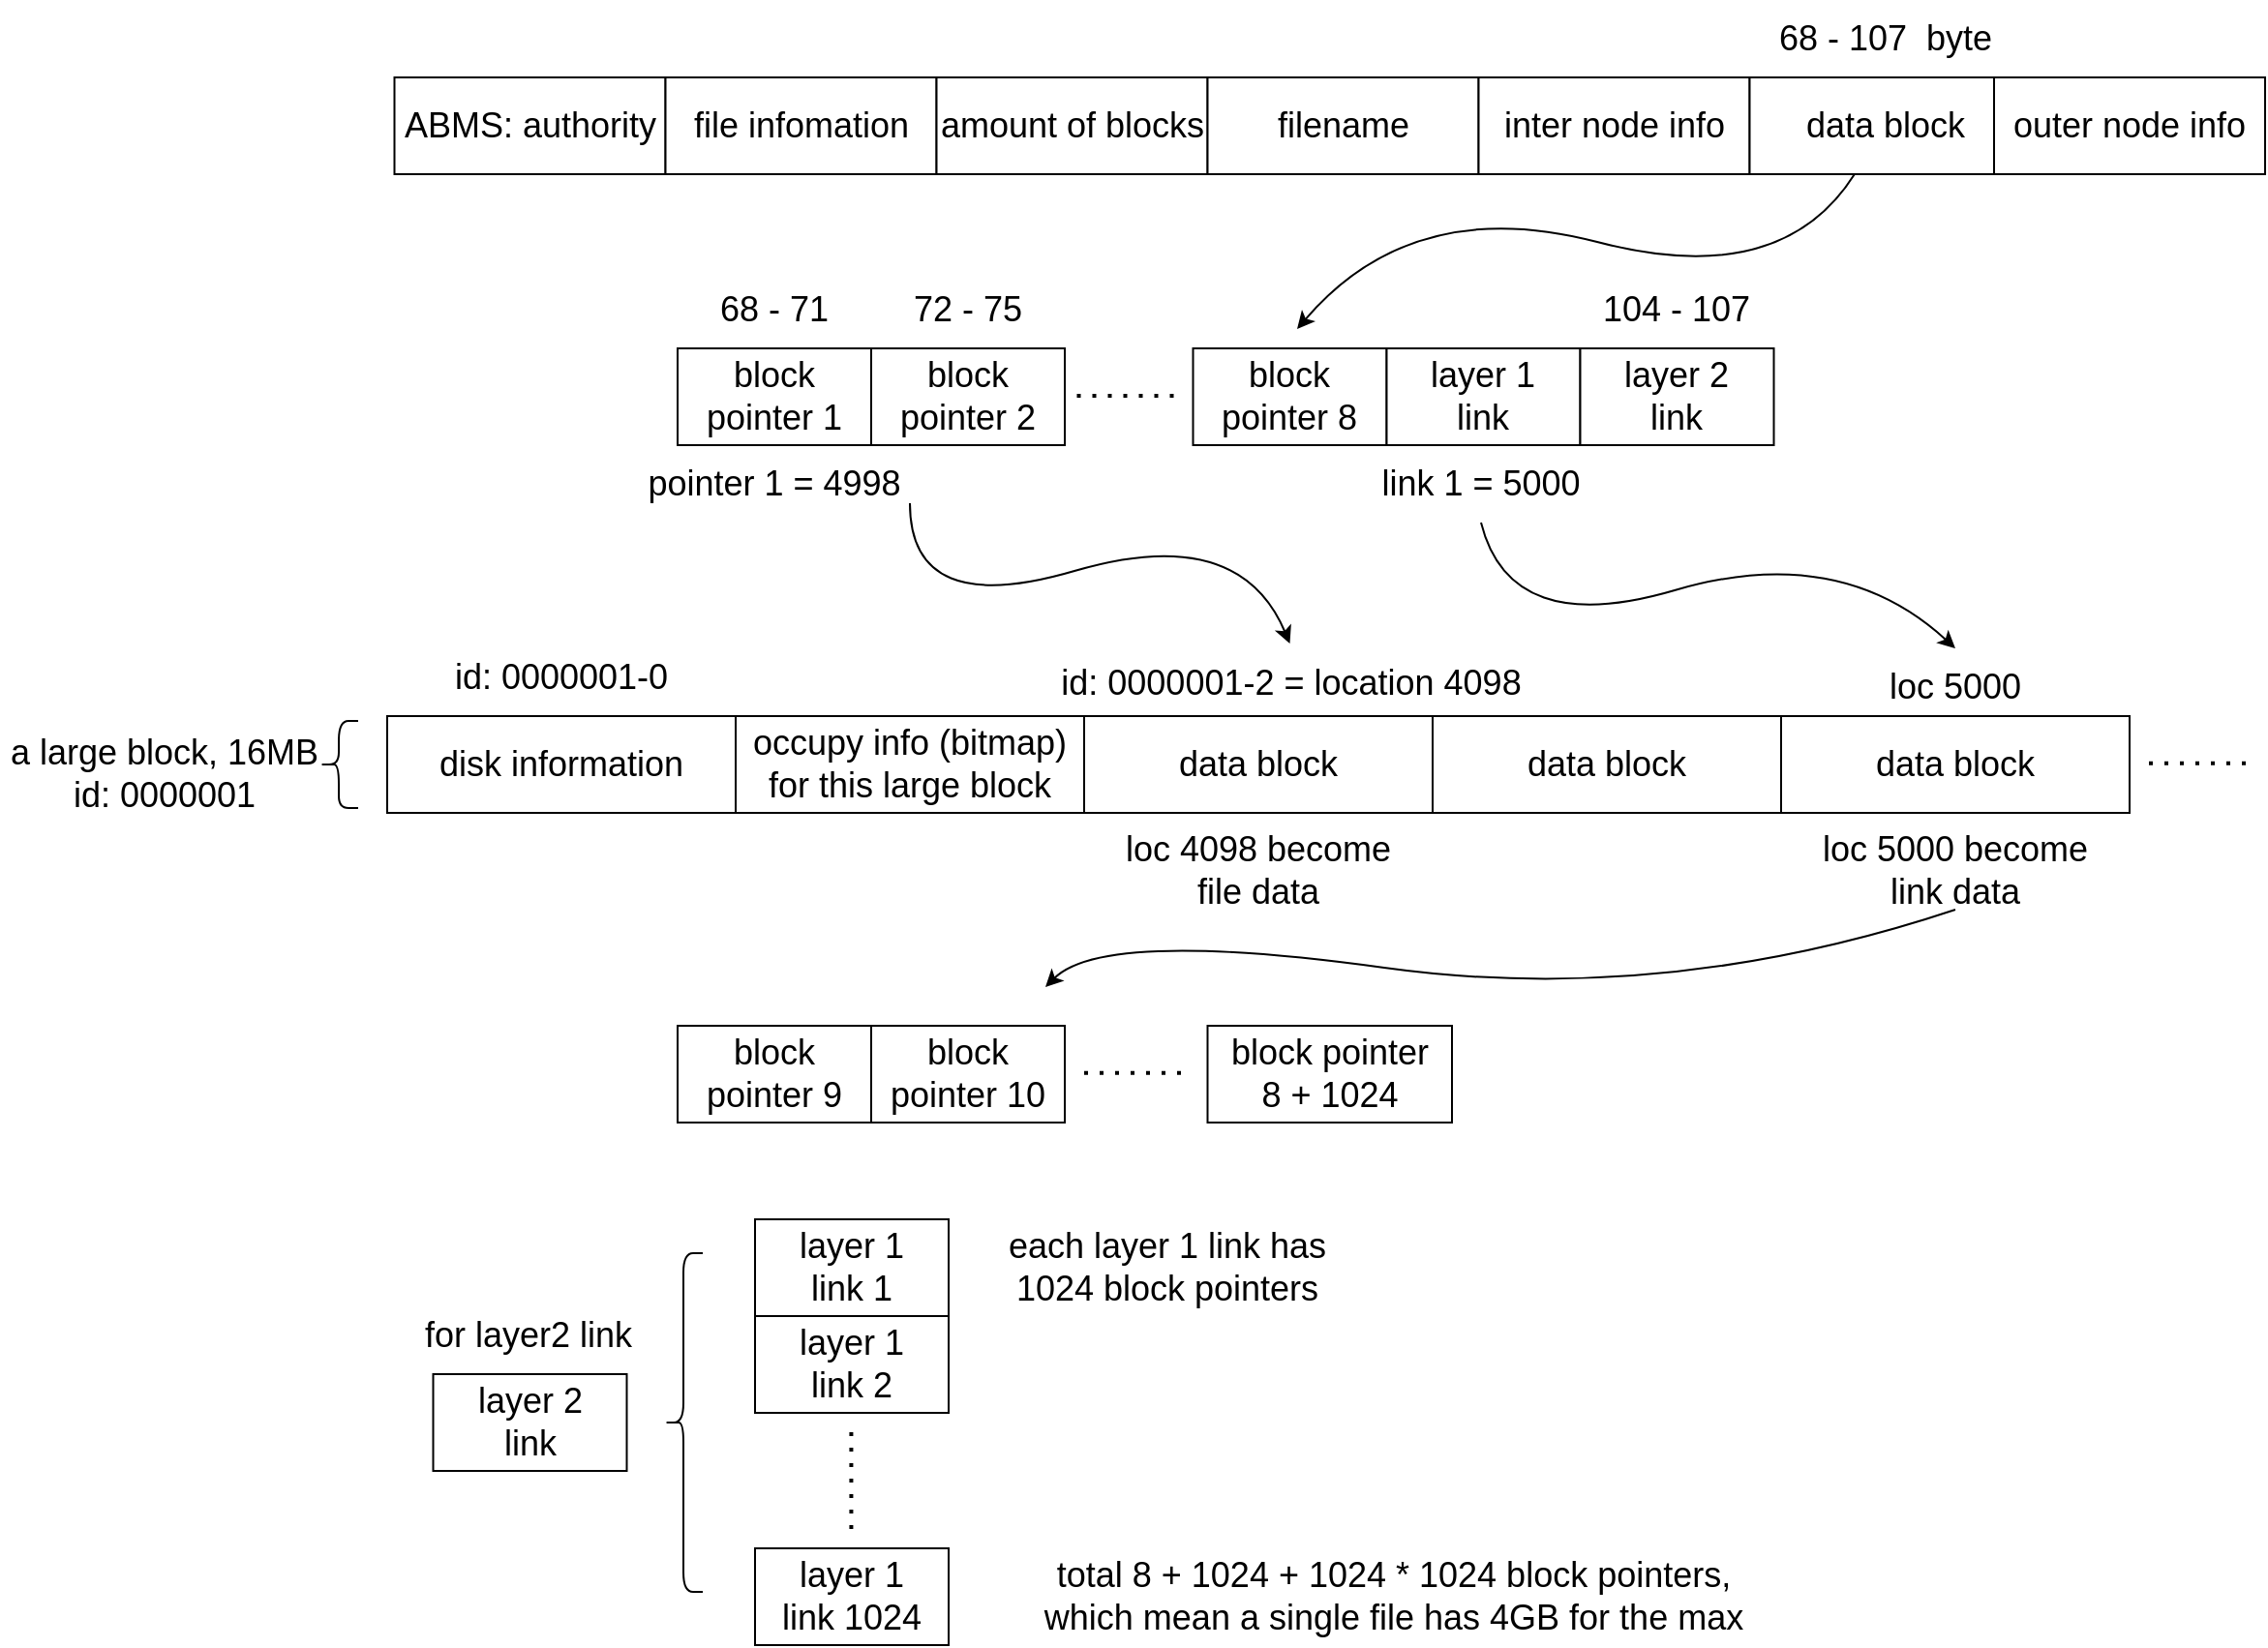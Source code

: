 <mxfile version="14.5.1" type="device"><diagram id="Bh2odVHljo-xL-7GxpX2" name="第 1 页"><mxGraphModel dx="1483" dy="924" grid="1" gridSize="10" guides="1" tooltips="1" connect="1" arrows="1" fold="1" page="1" pageScale="1" pageWidth="827" pageHeight="1169" math="0" shadow="0"><root><mxCell id="0"/><mxCell id="1" parent="0"/><mxCell id="ND0d61dK4EAv2ukuKNgm-1" value="&lt;font style=&quot;font-size: 18px&quot;&gt;ABMS: authority&lt;br&gt;&lt;/font&gt;" style="rounded=0;whiteSpace=wrap;html=1;" vertex="1" parent="1"><mxGeometry x="253.75" y="270" width="140" height="50" as="geometry"/></mxCell><mxCell id="ND0d61dK4EAv2ukuKNgm-2" value="&lt;font style=&quot;font-size: 18px&quot;&gt;file infomation&lt;br&gt;&lt;/font&gt;" style="rounded=0;whiteSpace=wrap;html=1;" vertex="1" parent="1"><mxGeometry x="393.75" y="270" width="140" height="50" as="geometry"/></mxCell><mxCell id="ND0d61dK4EAv2ukuKNgm-5" value="&lt;font style=&quot;font-size: 18px&quot;&gt;amount of blocks&lt;br&gt;&lt;/font&gt;" style="rounded=0;whiteSpace=wrap;html=1;" vertex="1" parent="1"><mxGeometry x="533.75" y="270" width="140" height="50" as="geometry"/></mxCell><mxCell id="ND0d61dK4EAv2ukuKNgm-7" value="&lt;font style=&quot;font-size: 18px&quot;&gt;filename&lt;br&gt;&lt;/font&gt;" style="rounded=0;whiteSpace=wrap;html=1;" vertex="1" parent="1"><mxGeometry x="673.75" y="270" width="140" height="50" as="geometry"/></mxCell><mxCell id="ND0d61dK4EAv2ukuKNgm-9" value="&lt;font style=&quot;font-size: 18px&quot;&gt;inter node info&lt;br&gt;&lt;/font&gt;" style="rounded=0;whiteSpace=wrap;html=1;" vertex="1" parent="1"><mxGeometry x="813.75" y="270" width="140" height="50" as="geometry"/></mxCell><mxCell id="ND0d61dK4EAv2ukuKNgm-11" value="&lt;font style=&quot;font-size: 18px&quot;&gt;data block&lt;br&gt;&lt;/font&gt;" style="rounded=0;whiteSpace=wrap;html=1;" vertex="1" parent="1"><mxGeometry x="953.75" y="270" width="140" height="50" as="geometry"/></mxCell><mxCell id="ND0d61dK4EAv2ukuKNgm-12" value="&lt;font style=&quot;font-size: 18px&quot;&gt;68 - 107&amp;nbsp;&amp;nbsp;&lt;/font&gt;&lt;span style=&quot;font-size: 18px&quot;&gt;byte&lt;/span&gt;" style="text;html=1;strokeColor=none;fillColor=none;align=center;verticalAlign=middle;whiteSpace=wrap;rounded=0;" vertex="1" parent="1"><mxGeometry x="953.75" y="230" width="140" height="40" as="geometry"/></mxCell><mxCell id="ND0d61dK4EAv2ukuKNgm-13" value="&lt;font style=&quot;font-size: 18px&quot;&gt;outer node info&lt;br&gt;&lt;/font&gt;" style="rounded=0;whiteSpace=wrap;html=1;" vertex="1" parent="1"><mxGeometry x="1080" y="270" width="140" height="50" as="geometry"/></mxCell><mxCell id="ND0d61dK4EAv2ukuKNgm-15" value="" style="curved=1;endArrow=classic;html=1;" edge="1" parent="1" source="ND0d61dK4EAv2ukuKNgm-11"><mxGeometry width="50" height="50" relative="1" as="geometry"><mxPoint x="680" y="440" as="sourcePoint"/><mxPoint x="720" y="400" as="targetPoint"/><Array as="points"><mxPoint x="970" y="380"/><mxPoint x="780" y="330"/></Array></mxGeometry></mxCell><mxCell id="ND0d61dK4EAv2ukuKNgm-16" value="&lt;font style=&quot;font-size: 18px&quot;&gt;block pointer 1&lt;br&gt;&lt;/font&gt;" style="rounded=0;whiteSpace=wrap;html=1;" vertex="1" parent="1"><mxGeometry x="400" y="410" width="100" height="50" as="geometry"/></mxCell><mxCell id="ND0d61dK4EAv2ukuKNgm-17" value="&lt;font style=&quot;font-size: 18px&quot;&gt;block pointer 2&lt;br&gt;&lt;/font&gt;" style="rounded=0;whiteSpace=wrap;html=1;" vertex="1" parent="1"><mxGeometry x="500" y="410" width="100" height="50" as="geometry"/></mxCell><mxCell id="ND0d61dK4EAv2ukuKNgm-18" value="&lt;font style=&quot;font-size: 18px&quot;&gt;block pointer 8&lt;br&gt;&lt;/font&gt;" style="rounded=0;whiteSpace=wrap;html=1;" vertex="1" parent="1"><mxGeometry x="666.25" y="410" width="100" height="50" as="geometry"/></mxCell><mxCell id="ND0d61dK4EAv2ukuKNgm-19" value="" style="endArrow=none;dashed=1;html=1;dashPattern=1 3;strokeWidth=2;" edge="1" parent="1"><mxGeometry width="50" height="50" relative="1" as="geometry"><mxPoint x="606.25" y="434.5" as="sourcePoint"/><mxPoint x="656.25" y="434.5" as="targetPoint"/></mxGeometry></mxCell><mxCell id="ND0d61dK4EAv2ukuKNgm-20" value="&lt;font style=&quot;font-size: 18px&quot;&gt;layer 1&lt;br&gt;link&lt;br&gt;&lt;/font&gt;" style="rounded=0;whiteSpace=wrap;html=1;" vertex="1" parent="1"><mxGeometry x="766.25" y="410" width="100" height="50" as="geometry"/></mxCell><mxCell id="ND0d61dK4EAv2ukuKNgm-21" value="&lt;font style=&quot;font-size: 18px&quot;&gt;layer 2&lt;br&gt;link&lt;br&gt;&lt;/font&gt;" style="rounded=0;whiteSpace=wrap;html=1;" vertex="1" parent="1"><mxGeometry x="866.25" y="410" width="100" height="50" as="geometry"/></mxCell><mxCell id="ND0d61dK4EAv2ukuKNgm-22" value="&lt;font style=&quot;font-size: 18px&quot;&gt;68 - 71&lt;/font&gt;" style="text;html=1;strokeColor=none;fillColor=none;align=center;verticalAlign=middle;whiteSpace=wrap;rounded=0;" vertex="1" parent="1"><mxGeometry x="400" y="370" width="100" height="40" as="geometry"/></mxCell><mxCell id="ND0d61dK4EAv2ukuKNgm-23" value="&lt;font style=&quot;font-size: 18px&quot;&gt;72 - 75&lt;/font&gt;" style="text;html=1;strokeColor=none;fillColor=none;align=center;verticalAlign=middle;whiteSpace=wrap;rounded=0;" vertex="1" parent="1"><mxGeometry x="500" y="370" width="100" height="40" as="geometry"/></mxCell><mxCell id="ND0d61dK4EAv2ukuKNgm-24" value="&lt;font style=&quot;font-size: 18px&quot;&gt;104 - 107&lt;/font&gt;" style="text;html=1;strokeColor=none;fillColor=none;align=center;verticalAlign=middle;whiteSpace=wrap;rounded=0;" vertex="1" parent="1"><mxGeometry x="866.25" y="370" width="100" height="40" as="geometry"/></mxCell><mxCell id="ND0d61dK4EAv2ukuKNgm-25" value="&lt;font style=&quot;font-size: 18px&quot;&gt;disk information&lt;/font&gt;" style="rounded=0;whiteSpace=wrap;html=1;" vertex="1" parent="1"><mxGeometry x="250" y="600" width="180" height="50" as="geometry"/></mxCell><mxCell id="ND0d61dK4EAv2ukuKNgm-26" value="&lt;font style=&quot;font-size: 18px&quot;&gt;occupy info (bitmap)&lt;br&gt;for this large block&lt;br&gt;&lt;/font&gt;" style="rounded=0;whiteSpace=wrap;html=1;" vertex="1" parent="1"><mxGeometry x="430" y="600" width="180" height="50" as="geometry"/></mxCell><mxCell id="ND0d61dK4EAv2ukuKNgm-27" value="&lt;font style=&quot;font-size: 18px&quot;&gt;a large block, 16MB&lt;br&gt;id: 0000001&lt;/font&gt;" style="text;html=1;strokeColor=none;fillColor=none;align=center;verticalAlign=middle;whiteSpace=wrap;rounded=0;" vertex="1" parent="1"><mxGeometry x="50" y="610" width="170" height="40" as="geometry"/></mxCell><mxCell id="ND0d61dK4EAv2ukuKNgm-28" value="" style="shape=curlyBracket;whiteSpace=wrap;html=1;rounded=1;rotation=0;size=0.5;" vertex="1" parent="1"><mxGeometry x="215" y="602.5" width="20" height="45" as="geometry"/></mxCell><mxCell id="ND0d61dK4EAv2ukuKNgm-29" value="&lt;font style=&quot;font-size: 18px&quot;&gt;data block&lt;br&gt;&lt;/font&gt;" style="rounded=0;whiteSpace=wrap;html=1;" vertex="1" parent="1"><mxGeometry x="610" y="600" width="180" height="50" as="geometry"/></mxCell><mxCell id="ND0d61dK4EAv2ukuKNgm-30" value="&lt;font style=&quot;font-size: 18px&quot;&gt;id: 0000001-0&lt;/font&gt;" style="text;html=1;strokeColor=none;fillColor=none;align=center;verticalAlign=middle;whiteSpace=wrap;rounded=0;" vertex="1" parent="1"><mxGeometry x="250" y="560" width="180" height="40" as="geometry"/></mxCell><mxCell id="ND0d61dK4EAv2ukuKNgm-31" value="&lt;font style=&quot;font-size: 18px&quot;&gt;data block&lt;br&gt;&lt;/font&gt;" style="rounded=0;whiteSpace=wrap;html=1;" vertex="1" parent="1"><mxGeometry x="790" y="600" width="180" height="50" as="geometry"/></mxCell><mxCell id="ND0d61dK4EAv2ukuKNgm-33" value="&lt;font style=&quot;font-size: 18px&quot;&gt;data block&lt;br&gt;&lt;/font&gt;" style="rounded=0;whiteSpace=wrap;html=1;" vertex="1" parent="1"><mxGeometry x="970" y="600" width="180" height="50" as="geometry"/></mxCell><mxCell id="ND0d61dK4EAv2ukuKNgm-34" value="&lt;font style=&quot;font-size: 18px&quot;&gt;loc 5000&lt;/font&gt;" style="text;html=1;strokeColor=none;fillColor=none;align=center;verticalAlign=middle;whiteSpace=wrap;rounded=0;" vertex="1" parent="1"><mxGeometry x="975" y="565" width="170" height="40" as="geometry"/></mxCell><mxCell id="ND0d61dK4EAv2ukuKNgm-35" value="&lt;font style=&quot;font-size: 18px&quot;&gt;pointer 1 = 4998&lt;/font&gt;" style="text;html=1;strokeColor=none;fillColor=none;align=center;verticalAlign=middle;whiteSpace=wrap;rounded=0;" vertex="1" parent="1"><mxGeometry x="380" y="460" width="140" height="40" as="geometry"/></mxCell><mxCell id="ND0d61dK4EAv2ukuKNgm-36" value="" style="endArrow=none;dashed=1;html=1;dashPattern=1 3;strokeWidth=2;" edge="1" parent="1"><mxGeometry width="50" height="50" relative="1" as="geometry"><mxPoint x="1160" y="624.41" as="sourcePoint"/><mxPoint x="1210" y="624.41" as="targetPoint"/></mxGeometry></mxCell><mxCell id="ND0d61dK4EAv2ukuKNgm-37" value="" style="curved=1;endArrow=classic;html=1;exitX=1;exitY=0.75;exitDx=0;exitDy=0;entryX=0.5;entryY=0;entryDx=0;entryDy=0;" edge="1" parent="1" source="ND0d61dK4EAv2ukuKNgm-35" target="ND0d61dK4EAv2ukuKNgm-42"><mxGeometry width="50" height="50" relative="1" as="geometry"><mxPoint x="927.941" y="490" as="sourcePoint"/><mxPoint x="640" y="570" as="targetPoint"/><Array as="points"><mxPoint x="520" y="550"/><mxPoint x="690" y="500"/></Array></mxGeometry></mxCell><mxCell id="ND0d61dK4EAv2ukuKNgm-42" value="&lt;font style=&quot;font-size: 18px&quot;&gt;id: 0000001-2 = location 4098&lt;/font&gt;" style="text;html=1;strokeColor=none;fillColor=none;align=center;verticalAlign=middle;whiteSpace=wrap;rounded=0;" vertex="1" parent="1"><mxGeometry x="592.5" y="562.5" width="247.5" height="40" as="geometry"/></mxCell><mxCell id="ND0d61dK4EAv2ukuKNgm-44" value="&lt;font style=&quot;font-size: 18px&quot;&gt;link 1 = 5000&lt;/font&gt;" style="text;html=1;strokeColor=none;fillColor=none;align=center;verticalAlign=middle;whiteSpace=wrap;rounded=0;" vertex="1" parent="1"><mxGeometry x="750" y="460" width="130" height="40" as="geometry"/></mxCell><mxCell id="ND0d61dK4EAv2ukuKNgm-45" value="&lt;font style=&quot;font-size: 18px&quot;&gt;loc 4098 become file data&lt;/font&gt;" style="text;html=1;strokeColor=none;fillColor=none;align=center;verticalAlign=middle;whiteSpace=wrap;rounded=0;" vertex="1" parent="1"><mxGeometry x="625" y="660" width="150" height="40" as="geometry"/></mxCell><mxCell id="ND0d61dK4EAv2ukuKNgm-47" value="&lt;font style=&quot;font-size: 18px&quot;&gt;loc 5000 become link data&lt;/font&gt;" style="text;html=1;strokeColor=none;fillColor=none;align=center;verticalAlign=middle;whiteSpace=wrap;rounded=0;" vertex="1" parent="1"><mxGeometry x="985" y="660" width="150" height="40" as="geometry"/></mxCell><mxCell id="ND0d61dK4EAv2ukuKNgm-48" value="" style="curved=1;endArrow=classic;html=1;exitX=0.5;exitY=1;exitDx=0;exitDy=0;entryX=0.5;entryY=0;entryDx=0;entryDy=0;" edge="1" parent="1" source="ND0d61dK4EAv2ukuKNgm-44" target="ND0d61dK4EAv2ukuKNgm-34"><mxGeometry width="50" height="50" relative="1" as="geometry"><mxPoint x="830" y="500" as="sourcePoint"/><mxPoint x="1026.25" y="572.5" as="targetPoint"/><Array as="points"><mxPoint x="830" y="560"/><mxPoint x="1000" y="510"/></Array></mxGeometry></mxCell><mxCell id="ND0d61dK4EAv2ukuKNgm-49" value="&lt;font style=&quot;font-size: 18px&quot;&gt;block pointer 9&lt;br&gt;&lt;/font&gt;" style="rounded=0;whiteSpace=wrap;html=1;" vertex="1" parent="1"><mxGeometry x="400" y="760" width="100" height="50" as="geometry"/></mxCell><mxCell id="ND0d61dK4EAv2ukuKNgm-50" value="&lt;font style=&quot;font-size: 18px&quot;&gt;block pointer 10&lt;br&gt;&lt;/font&gt;" style="rounded=0;whiteSpace=wrap;html=1;" vertex="1" parent="1"><mxGeometry x="500" y="760" width="100" height="50" as="geometry"/></mxCell><mxCell id="ND0d61dK4EAv2ukuKNgm-51" value="&lt;font style=&quot;font-size: 18px&quot;&gt;block pointer&lt;br&gt;8 + 1024&lt;br&gt;&lt;/font&gt;" style="rounded=0;whiteSpace=wrap;html=1;" vertex="1" parent="1"><mxGeometry x="673.75" y="760" width="126.25" height="50" as="geometry"/></mxCell><mxCell id="ND0d61dK4EAv2ukuKNgm-52" value="" style="endArrow=none;dashed=1;html=1;dashPattern=1 3;strokeWidth=2;" edge="1" parent="1"><mxGeometry width="50" height="50" relative="1" as="geometry"><mxPoint x="610" y="784.41" as="sourcePoint"/><mxPoint x="660" y="784.41" as="targetPoint"/></mxGeometry></mxCell><mxCell id="ND0d61dK4EAv2ukuKNgm-55" value="" style="curved=1;endArrow=classic;html=1;exitX=0.5;exitY=1;exitDx=0;exitDy=0;" edge="1" parent="1" source="ND0d61dK4EAv2ukuKNgm-47"><mxGeometry width="50" height="50" relative="1" as="geometry"><mxPoint x="950" y="745" as="sourcePoint"/><mxPoint x="590" y="740" as="targetPoint"/><Array as="points"><mxPoint x="910" y="750"/><mxPoint x="620" y="710"/></Array></mxGeometry></mxCell><mxCell id="ND0d61dK4EAv2ukuKNgm-56" value="&lt;font style=&quot;font-size: 18px&quot;&gt;layer 2&lt;br&gt;link&lt;br&gt;&lt;/font&gt;" style="rounded=0;whiteSpace=wrap;html=1;" vertex="1" parent="1"><mxGeometry x="273.75" y="940" width="100" height="50" as="geometry"/></mxCell><mxCell id="ND0d61dK4EAv2ukuKNgm-57" value="&lt;font style=&quot;font-size: 18px&quot;&gt;for layer2 link&lt;/font&gt;" style="text;html=1;strokeColor=none;fillColor=none;align=center;verticalAlign=middle;whiteSpace=wrap;rounded=0;" vertex="1" parent="1"><mxGeometry x="233" y="900" width="180" height="40" as="geometry"/></mxCell><mxCell id="ND0d61dK4EAv2ukuKNgm-58" value="&lt;font style=&quot;font-size: 18px&quot;&gt;layer 1&lt;br&gt;link 1&lt;br&gt;&lt;/font&gt;" style="rounded=0;whiteSpace=wrap;html=1;" vertex="1" parent="1"><mxGeometry x="440" y="860" width="100" height="50" as="geometry"/></mxCell><mxCell id="ND0d61dK4EAv2ukuKNgm-60" value="&lt;font style=&quot;font-size: 18px&quot;&gt;layer 1&lt;br&gt;link 1024&lt;br&gt;&lt;/font&gt;" style="rounded=0;whiteSpace=wrap;html=1;" vertex="1" parent="1"><mxGeometry x="440" y="1030" width="100" height="50" as="geometry"/></mxCell><mxCell id="ND0d61dK4EAv2ukuKNgm-61" value="&lt;font style=&quot;font-size: 18px&quot;&gt;layer 1&lt;br&gt;link 2&lt;br&gt;&lt;/font&gt;" style="rounded=0;whiteSpace=wrap;html=1;" vertex="1" parent="1"><mxGeometry x="440" y="910" width="100" height="50" as="geometry"/></mxCell><mxCell id="ND0d61dK4EAv2ukuKNgm-62" value="" style="endArrow=none;dashed=1;html=1;dashPattern=1 3;strokeWidth=2;" edge="1" parent="1"><mxGeometry width="50" height="50" relative="1" as="geometry"><mxPoint x="489.71" y="970.0" as="sourcePoint"/><mxPoint x="489.71" y="1020" as="targetPoint"/></mxGeometry></mxCell><mxCell id="ND0d61dK4EAv2ukuKNgm-64" value="" style="shape=curlyBracket;whiteSpace=wrap;html=1;rounded=1;rotation=0;size=0.5;" vertex="1" parent="1"><mxGeometry x="393" y="877.5" width="20" height="175" as="geometry"/></mxCell><mxCell id="ND0d61dK4EAv2ukuKNgm-66" value="&lt;font style=&quot;font-size: 18px&quot;&gt;each layer 1 link has 1024 block pointers&lt;/font&gt;" style="text;html=1;strokeColor=none;fillColor=none;align=center;verticalAlign=middle;whiteSpace=wrap;rounded=0;" vertex="1" parent="1"><mxGeometry x="550" y="865" width="206.25" height="40" as="geometry"/></mxCell><mxCell id="ND0d61dK4EAv2ukuKNgm-67" value="&lt;font style=&quot;font-size: 18px&quot;&gt;total 8 + 1024 + 1024 * 1024 block pointers,&lt;br&gt;which mean a single file has 4GB for the max&lt;br&gt;&lt;/font&gt;" style="text;html=1;strokeColor=none;fillColor=none;align=center;verticalAlign=middle;whiteSpace=wrap;rounded=0;" vertex="1" parent="1"><mxGeometry x="560" y="1035" width="420" height="40" as="geometry"/></mxCell></root></mxGraphModel></diagram></mxfile>